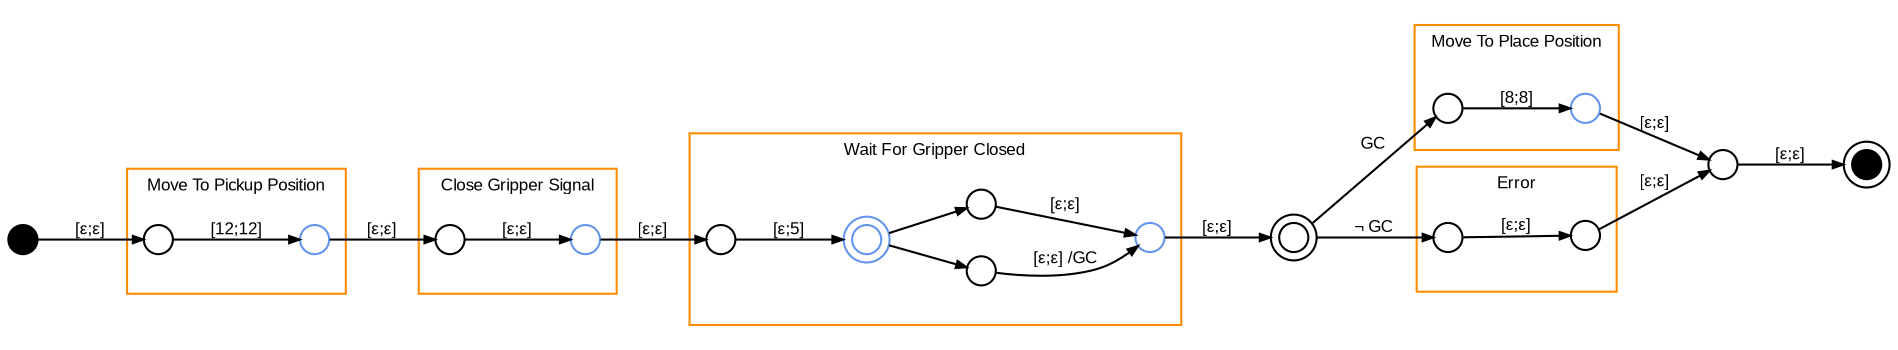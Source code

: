 # http://www.graphviz.org/content/cluster

digraph G {
  graph [fontname="Arial"];
  node [fontname="Arial" shape=circle width=0.2 label="" ];
  edge [fontname="Arial" arrowsize = 0.5 fontsize=8];
  rankdir=LR;
  bgcolor=transparent;

  subgraph cluster_move1 {
    move1s -> move1e [label="[12;12]"];
    color=darkorange;
    label="Move To Pickup Position";
    fontsize = 8;
  }

  subgraph cluster_move2 {
    move2s -> move2e [label="[8;8]"];
    color=darkorange;
    label="Move To Place Position";
    fontsize = 8;
  }

  subgraph cluster_close1 {
    close1s -> close1e  [label="[ε;ε]"];
    color=darkorange;
    label="Close Gripper Signal";
    fontsize = 8;
  }

  subgraph cluster_wait1 {
    # wait1s -> wait1e [label="[ε;5]"];
    wait1s -> wait1choice [label="[ε;5]"];
    wait1choice -> wait1gc;
    wait1choice -> wait1notgc;
    wait1gc -> wait1e [label="[ε;ε] /GC"];
    wait1notgc -> wait1e [label="[ε;ε]"];
    color=darkorange;
    label="Wait For Gripper Closed";
    fontsize = 8;
  }

  subgraph cluster_error1 {
    error1s -> error1e [label="[ε;ε]"];
    color=darkorange;
    label="Error";
    fontsize = 8;
  }

  start -> move1s [label="[ε;ε]"];
  move1e -> close1s [label="[ε;ε]"];
  close1e -> wait1s [label="[ε;ε]"];
  wait1e -> choice1 [label="[ε;ε]"];
  choice1 -> move2s [label="GC"];
  choice1 -> error1s [label="¬ GC"];
  move2e -> merge1 [label="[ε;ε]"];
  error1e -> merge1 [label="[ε;ε]"];
  merge1 -> end [label="[ε;ε]"];
  move1e [color=cornflowerblue];
  move2e [color=cornflowerblue];
  close1e [color=cornflowerblue];
  wait1e [color=cornflowerblue];
  choice1 [shape=doublecircle];
  wait1choice [shape=doublecircle color=cornflowerblue];

  start [shape=circle color=black style=filled width=0.2 ];
  end [shape=doublecircle color=black style=filled width=0.2 ];
}
